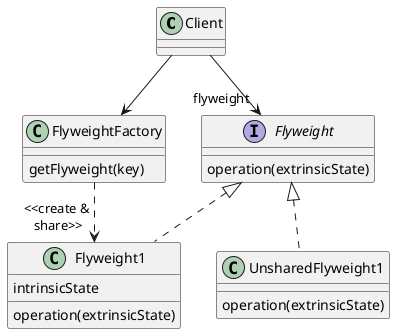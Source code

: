 @startuml
'https://plantuml.com/class-diagram

class Client
interface Flyweight {
    operation(extrinsicState)
}
class Flyweight1 {
    intrinsicState
    operation(extrinsicState)
}
class UnsharedFlyweight1 {
    operation(extrinsicState)
}
class FlyweightFactory {
    getFlyweight(key)
}

Client --> "flyweight" Flyweight
Client --> FlyweightFactory

Flyweight <|.. Flyweight1
Flyweight <|.. UnsharedFlyweight1

FlyweightFactory ..> "<<create &\n share>>" Flyweight1

@enduml